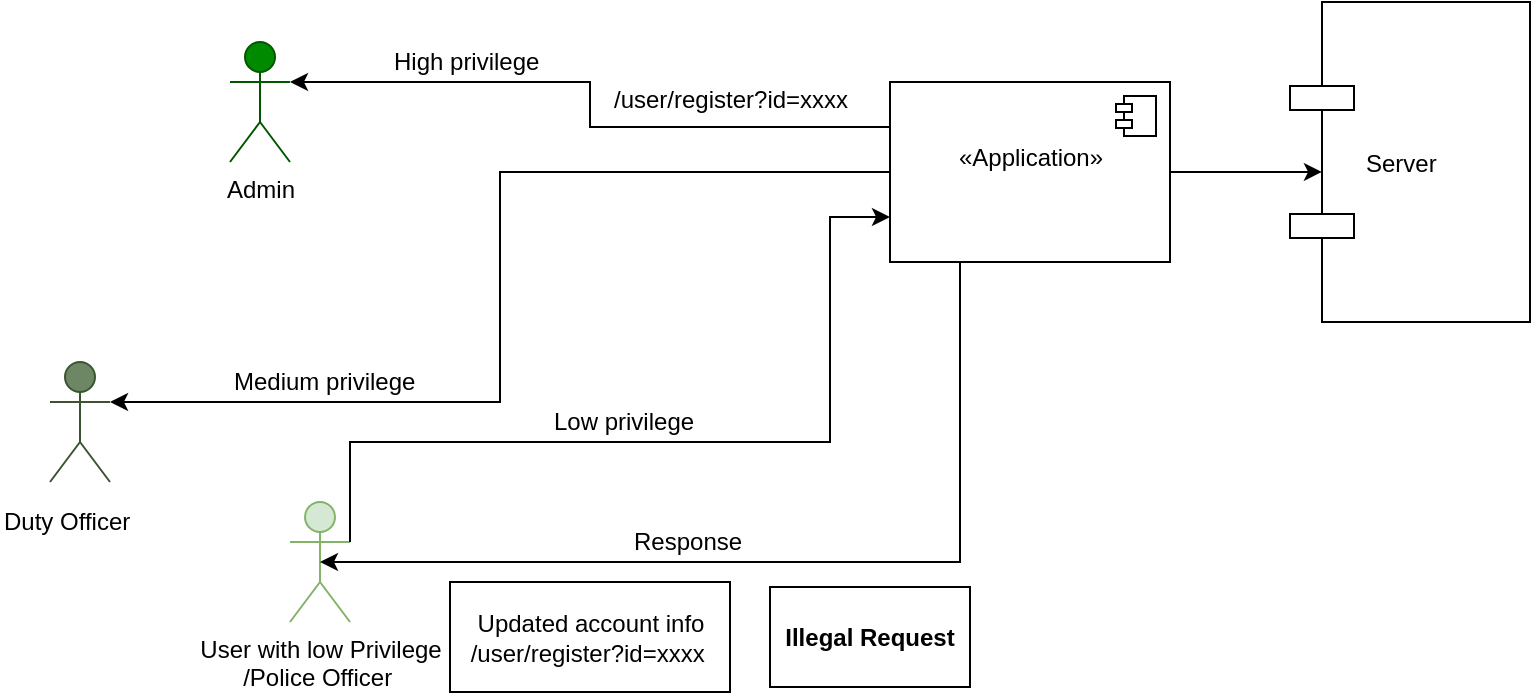 <mxfile version="10.8.8" type="github"><diagram id="sZWYLsMD2YJAQibA4uLw" name="Page-1"><mxGraphModel dx="1394" dy="703" grid="1" gridSize="10" guides="1" tooltips="1" connect="1" arrows="1" fold="1" page="1" pageScale="1" pageWidth="850" pageHeight="1100" math="0" shadow="0"><root><mxCell id="0"/><mxCell id="1" parent="0"/><mxCell id="ulMrazsEktu7kysHxGE0-1" value="&lt;font color=&quot;#000000&quot;&gt;Admin&lt;br&gt;&lt;/font&gt;" style="shape=umlActor;verticalLabelPosition=bottom;labelBackgroundColor=#ffffff;verticalAlign=top;html=1;fillColor=#008a00;strokeColor=#005700;fontColor=#ffffff;" vertex="1" parent="1"><mxGeometry x="180" y="160" width="30" height="60" as="geometry"/></mxCell><mxCell id="ulMrazsEktu7kysHxGE0-2" value="" style="shape=umlActor;verticalLabelPosition=bottom;labelBackgroundColor=#ffffff;verticalAlign=top;html=1;fillColor=#6d8764;strokeColor=#3A5431;fontColor=#ffffff;" vertex="1" parent="1"><mxGeometry x="90" y="320" width="30" height="60" as="geometry"/></mxCell><mxCell id="ulMrazsEktu7kysHxGE0-3" value="User with low Privilege&lt;br&gt;/Police Officer&amp;nbsp;" style="shape=umlActor;verticalLabelPosition=bottom;labelBackgroundColor=#ffffff;verticalAlign=top;html=1;fillColor=#d5e8d4;strokeColor=#82b366;" vertex="1" parent="1"><mxGeometry x="210" y="390" width="30" height="60" as="geometry"/></mxCell><mxCell id="ulMrazsEktu7kysHxGE0-8" style="edgeStyle=orthogonalEdgeStyle;rounded=0;orthogonalLoop=1;jettySize=auto;html=1;exitX=0;exitY=0.25;exitDx=0;exitDy=0;entryX=1;entryY=0.333;entryDx=0;entryDy=0;entryPerimeter=0;" edge="1" parent="1" source="ulMrazsEktu7kysHxGE0-4" target="ulMrazsEktu7kysHxGE0-1"><mxGeometry relative="1" as="geometry"/></mxCell><mxCell id="ulMrazsEktu7kysHxGE0-9" style="edgeStyle=orthogonalEdgeStyle;rounded=0;orthogonalLoop=1;jettySize=auto;html=1;exitX=0;exitY=0.5;exitDx=0;exitDy=0;entryX=1;entryY=0.333;entryDx=0;entryDy=0;entryPerimeter=0;" edge="1" parent="1" source="ulMrazsEktu7kysHxGE0-4" target="ulMrazsEktu7kysHxGE0-2"><mxGeometry relative="1" as="geometry"/></mxCell><mxCell id="ulMrazsEktu7kysHxGE0-10" style="edgeStyle=orthogonalEdgeStyle;rounded=0;orthogonalLoop=1;jettySize=auto;html=1;exitX=1;exitY=0.333;exitDx=0;exitDy=0;entryX=0;entryY=0.75;entryDx=0;entryDy=0;exitPerimeter=0;" edge="1" parent="1" source="ulMrazsEktu7kysHxGE0-3" target="ulMrazsEktu7kysHxGE0-4"><mxGeometry relative="1" as="geometry"><Array as="points"><mxPoint x="240" y="360"/><mxPoint x="480" y="360"/><mxPoint x="480" y="248"/></Array></mxGeometry></mxCell><mxCell id="ulMrazsEktu7kysHxGE0-27" value="" style="edgeStyle=orthogonalEdgeStyle;rounded=0;orthogonalLoop=1;jettySize=auto;html=1;entryX=0.133;entryY=0.531;entryDx=0;entryDy=0;entryPerimeter=0;" edge="1" parent="1" source="ulMrazsEktu7kysHxGE0-4" target="ulMrazsEktu7kysHxGE0-28"><mxGeometry relative="1" as="geometry"><mxPoint x="700" y="225" as="targetPoint"/></mxGeometry></mxCell><mxCell id="ulMrazsEktu7kysHxGE0-4" value="«Application»&lt;br&gt;&lt;br&gt;" style="html=1;" vertex="1" parent="1"><mxGeometry x="510" y="180" width="140" height="90" as="geometry"/></mxCell><mxCell id="ulMrazsEktu7kysHxGE0-5" value="" style="shape=component;jettyWidth=8;jettyHeight=4;" vertex="1" parent="ulMrazsEktu7kysHxGE0-4"><mxGeometry x="1" width="20" height="20" relative="1" as="geometry"><mxPoint x="-27" y="7" as="offset"/></mxGeometry></mxCell><mxCell id="ulMrazsEktu7kysHxGE0-11" value="Duty Officer" style="text;html=1;resizable=0;points=[];autosize=1;align=left;verticalAlign=top;spacingTop=-4;" vertex="1" parent="1"><mxGeometry x="65" y="390" width="80" height="20" as="geometry"/></mxCell><mxCell id="ulMrazsEktu7kysHxGE0-14" value="High privilege" style="text;html=1;resizable=0;points=[];autosize=1;align=left;verticalAlign=top;spacingTop=-4;" vertex="1" parent="1"><mxGeometry x="260" y="160" width="90" height="20" as="geometry"/></mxCell><mxCell id="ulMrazsEktu7kysHxGE0-15" value="Medium privilege" style="text;html=1;resizable=0;points=[];autosize=1;align=left;verticalAlign=top;spacingTop=-4;" vertex="1" parent="1"><mxGeometry x="180" y="320" width="110" height="20" as="geometry"/></mxCell><mxCell id="ulMrazsEktu7kysHxGE0-16" style="edgeStyle=orthogonalEdgeStyle;rounded=0;orthogonalLoop=1;jettySize=auto;html=1;exitX=0.25;exitY=1;exitDx=0;exitDy=0;entryX=0.5;entryY=0.5;entryDx=0;entryDy=0;entryPerimeter=0;" edge="1" parent="1" source="ulMrazsEktu7kysHxGE0-4" target="ulMrazsEktu7kysHxGE0-3"><mxGeometry relative="1" as="geometry"><mxPoint x="569.857" y="270.214" as="sourcePoint"/><mxPoint x="289.857" y="502.786" as="targetPoint"/><Array as="points"><mxPoint x="545" y="420"/></Array></mxGeometry></mxCell><mxCell id="ulMrazsEktu7kysHxGE0-17" value="Response" style="text;html=1;resizable=0;points=[];autosize=1;align=left;verticalAlign=top;spacingTop=-4;" vertex="1" parent="1"><mxGeometry x="380" y="400" width="70" height="20" as="geometry"/></mxCell><mxCell id="ulMrazsEktu7kysHxGE0-18" value="Updated account info&lt;br&gt;/user/register?id=xxxx&amp;nbsp;" style="html=1;" vertex="1" parent="1"><mxGeometry x="290" y="430" width="140" height="55" as="geometry"/></mxCell><mxCell id="ulMrazsEktu7kysHxGE0-23" value="&lt;p style=&quot;margin: 0px ; margin-top: 4px ; text-align: center&quot;&gt;&lt;br&gt;&lt;b&gt;Illegal Request&lt;/b&gt;&lt;/p&gt;" style="verticalAlign=middle;align=center;overflow=fill;fontSize=12;fontFamily=Helvetica;html=1;labelPosition=center;verticalLabelPosition=middle;textDirection=ltr;labelBackgroundColor=none;spacing=0;spacingTop=5;" vertex="1" parent="1"><mxGeometry x="450" y="432.5" width="100" height="50" as="geometry"/></mxCell><mxCell id="ulMrazsEktu7kysHxGE0-24" value="Low privilege" style="text;html=1;resizable=0;points=[];autosize=1;align=left;verticalAlign=top;spacingTop=-4;" vertex="1" parent="1"><mxGeometry x="340" y="340" width="90" height="20" as="geometry"/></mxCell><mxCell id="ulMrazsEktu7kysHxGE0-28" value="Server" style="shape=component;align=left;spacingLeft=36;labelBackgroundColor=none;" vertex="1" parent="1"><mxGeometry x="710" y="140" width="120" height="160" as="geometry"/></mxCell><mxCell id="ulMrazsEktu7kysHxGE0-29" value="/user/register?id=xxxx" style="text;html=1;" vertex="1" parent="1"><mxGeometry x="370" y="175" width="160" height="30" as="geometry"/></mxCell></root></mxGraphModel></diagram></mxfile>